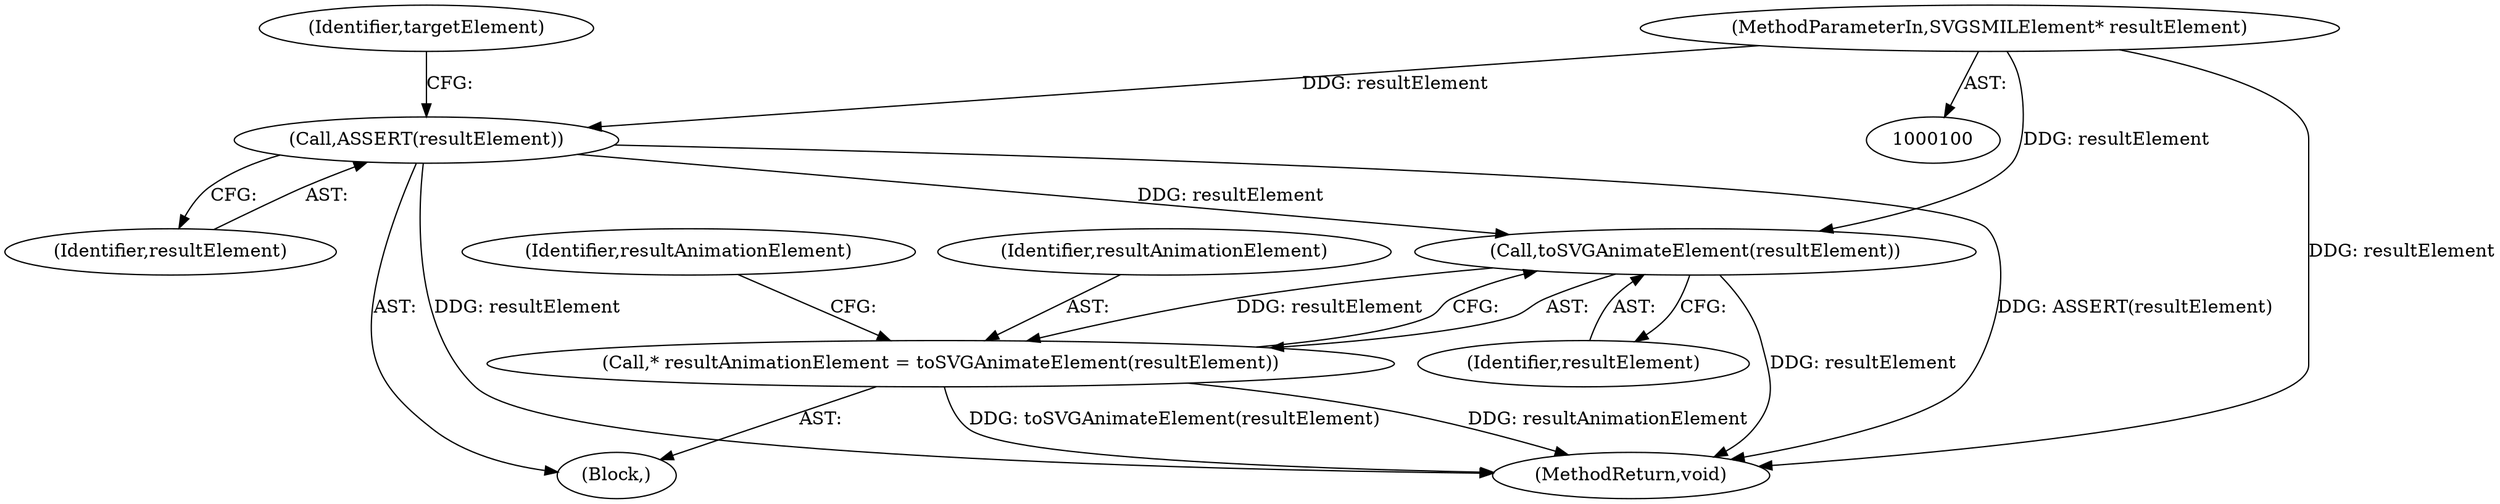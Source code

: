 digraph "0_Chrome_8876cdc1294b2a10be1724a04f864c542e2d9b6f@pointer" {
"1000161" [label="(Call,toSVGAnimateElement(resultElement))"];
"1000105" [label="(Call,ASSERT(resultElement))"];
"1000103" [label="(MethodParameterIn,SVGSMILElement* resultElement)"];
"1000159" [label="(Call,* resultAnimationElement = toSVGAnimateElement(resultElement))"];
"1000109" [label="(Identifier,targetElement)"];
"1000161" [label="(Call,toSVGAnimateElement(resultElement))"];
"1000212" [label="(MethodReturn,void)"];
"1000103" [label="(MethodParameterIn,SVGSMILElement* resultElement)"];
"1000159" [label="(Call,* resultAnimationElement = toSVGAnimateElement(resultElement))"];
"1000106" [label="(Identifier,resultElement)"];
"1000160" [label="(Identifier,resultAnimationElement)"];
"1000105" [label="(Call,ASSERT(resultElement))"];
"1000162" [label="(Identifier,resultElement)"];
"1000104" [label="(Block,)"];
"1000165" [label="(Identifier,resultAnimationElement)"];
"1000161" -> "1000159"  [label="AST: "];
"1000161" -> "1000162"  [label="CFG: "];
"1000162" -> "1000161"  [label="AST: "];
"1000159" -> "1000161"  [label="CFG: "];
"1000161" -> "1000212"  [label="DDG: resultElement"];
"1000161" -> "1000159"  [label="DDG: resultElement"];
"1000105" -> "1000161"  [label="DDG: resultElement"];
"1000103" -> "1000161"  [label="DDG: resultElement"];
"1000105" -> "1000104"  [label="AST: "];
"1000105" -> "1000106"  [label="CFG: "];
"1000106" -> "1000105"  [label="AST: "];
"1000109" -> "1000105"  [label="CFG: "];
"1000105" -> "1000212"  [label="DDG: ASSERT(resultElement)"];
"1000105" -> "1000212"  [label="DDG: resultElement"];
"1000103" -> "1000105"  [label="DDG: resultElement"];
"1000103" -> "1000100"  [label="AST: "];
"1000103" -> "1000212"  [label="DDG: resultElement"];
"1000159" -> "1000104"  [label="AST: "];
"1000160" -> "1000159"  [label="AST: "];
"1000165" -> "1000159"  [label="CFG: "];
"1000159" -> "1000212"  [label="DDG: resultAnimationElement"];
"1000159" -> "1000212"  [label="DDG: toSVGAnimateElement(resultElement)"];
}

